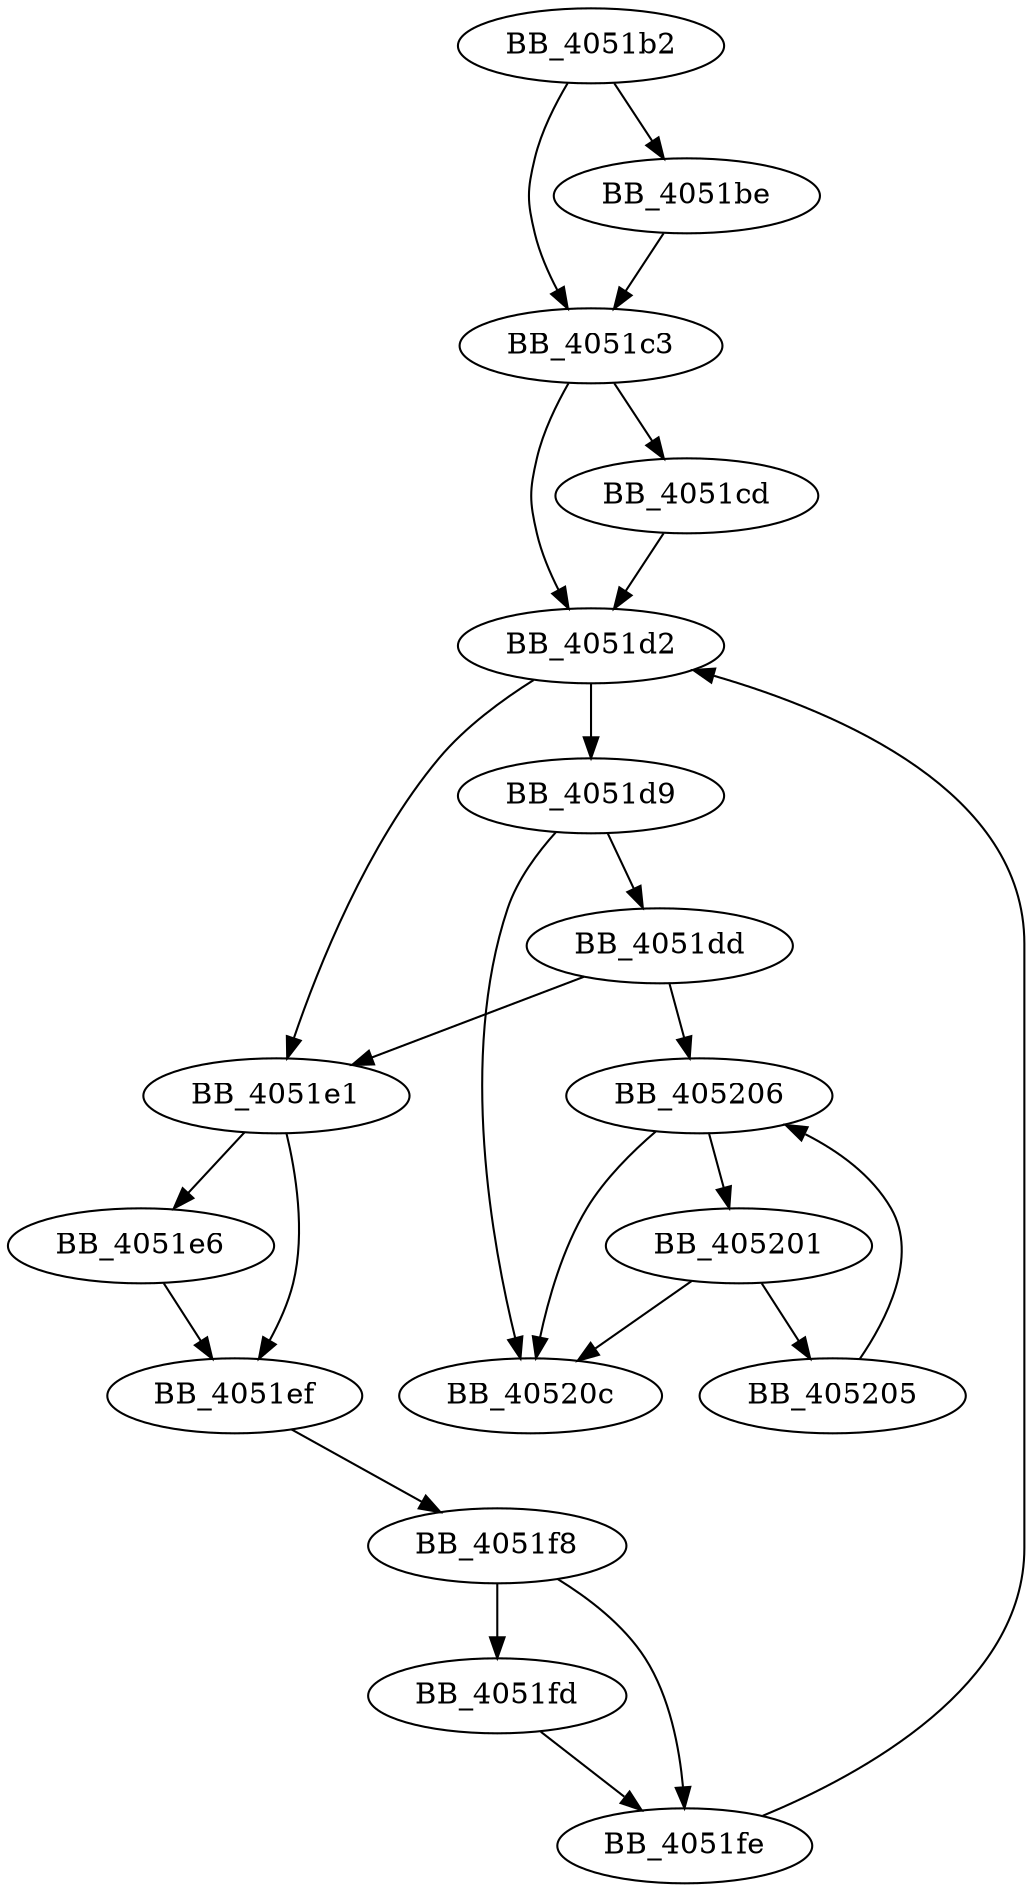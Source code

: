DiGraph __wincmdln{
BB_4051b2->BB_4051be
BB_4051b2->BB_4051c3
BB_4051be->BB_4051c3
BB_4051c3->BB_4051cd
BB_4051c3->BB_4051d2
BB_4051cd->BB_4051d2
BB_4051d2->BB_4051d9
BB_4051d2->BB_4051e1
BB_4051d9->BB_4051dd
BB_4051d9->BB_40520c
BB_4051dd->BB_4051e1
BB_4051dd->BB_405206
BB_4051e1->BB_4051e6
BB_4051e1->BB_4051ef
BB_4051e6->BB_4051ef
BB_4051ef->BB_4051f8
BB_4051f8->BB_4051fd
BB_4051f8->BB_4051fe
BB_4051fd->BB_4051fe
BB_4051fe->BB_4051d2
BB_405201->BB_405205
BB_405201->BB_40520c
BB_405205->BB_405206
BB_405206->BB_405201
BB_405206->BB_40520c
}
